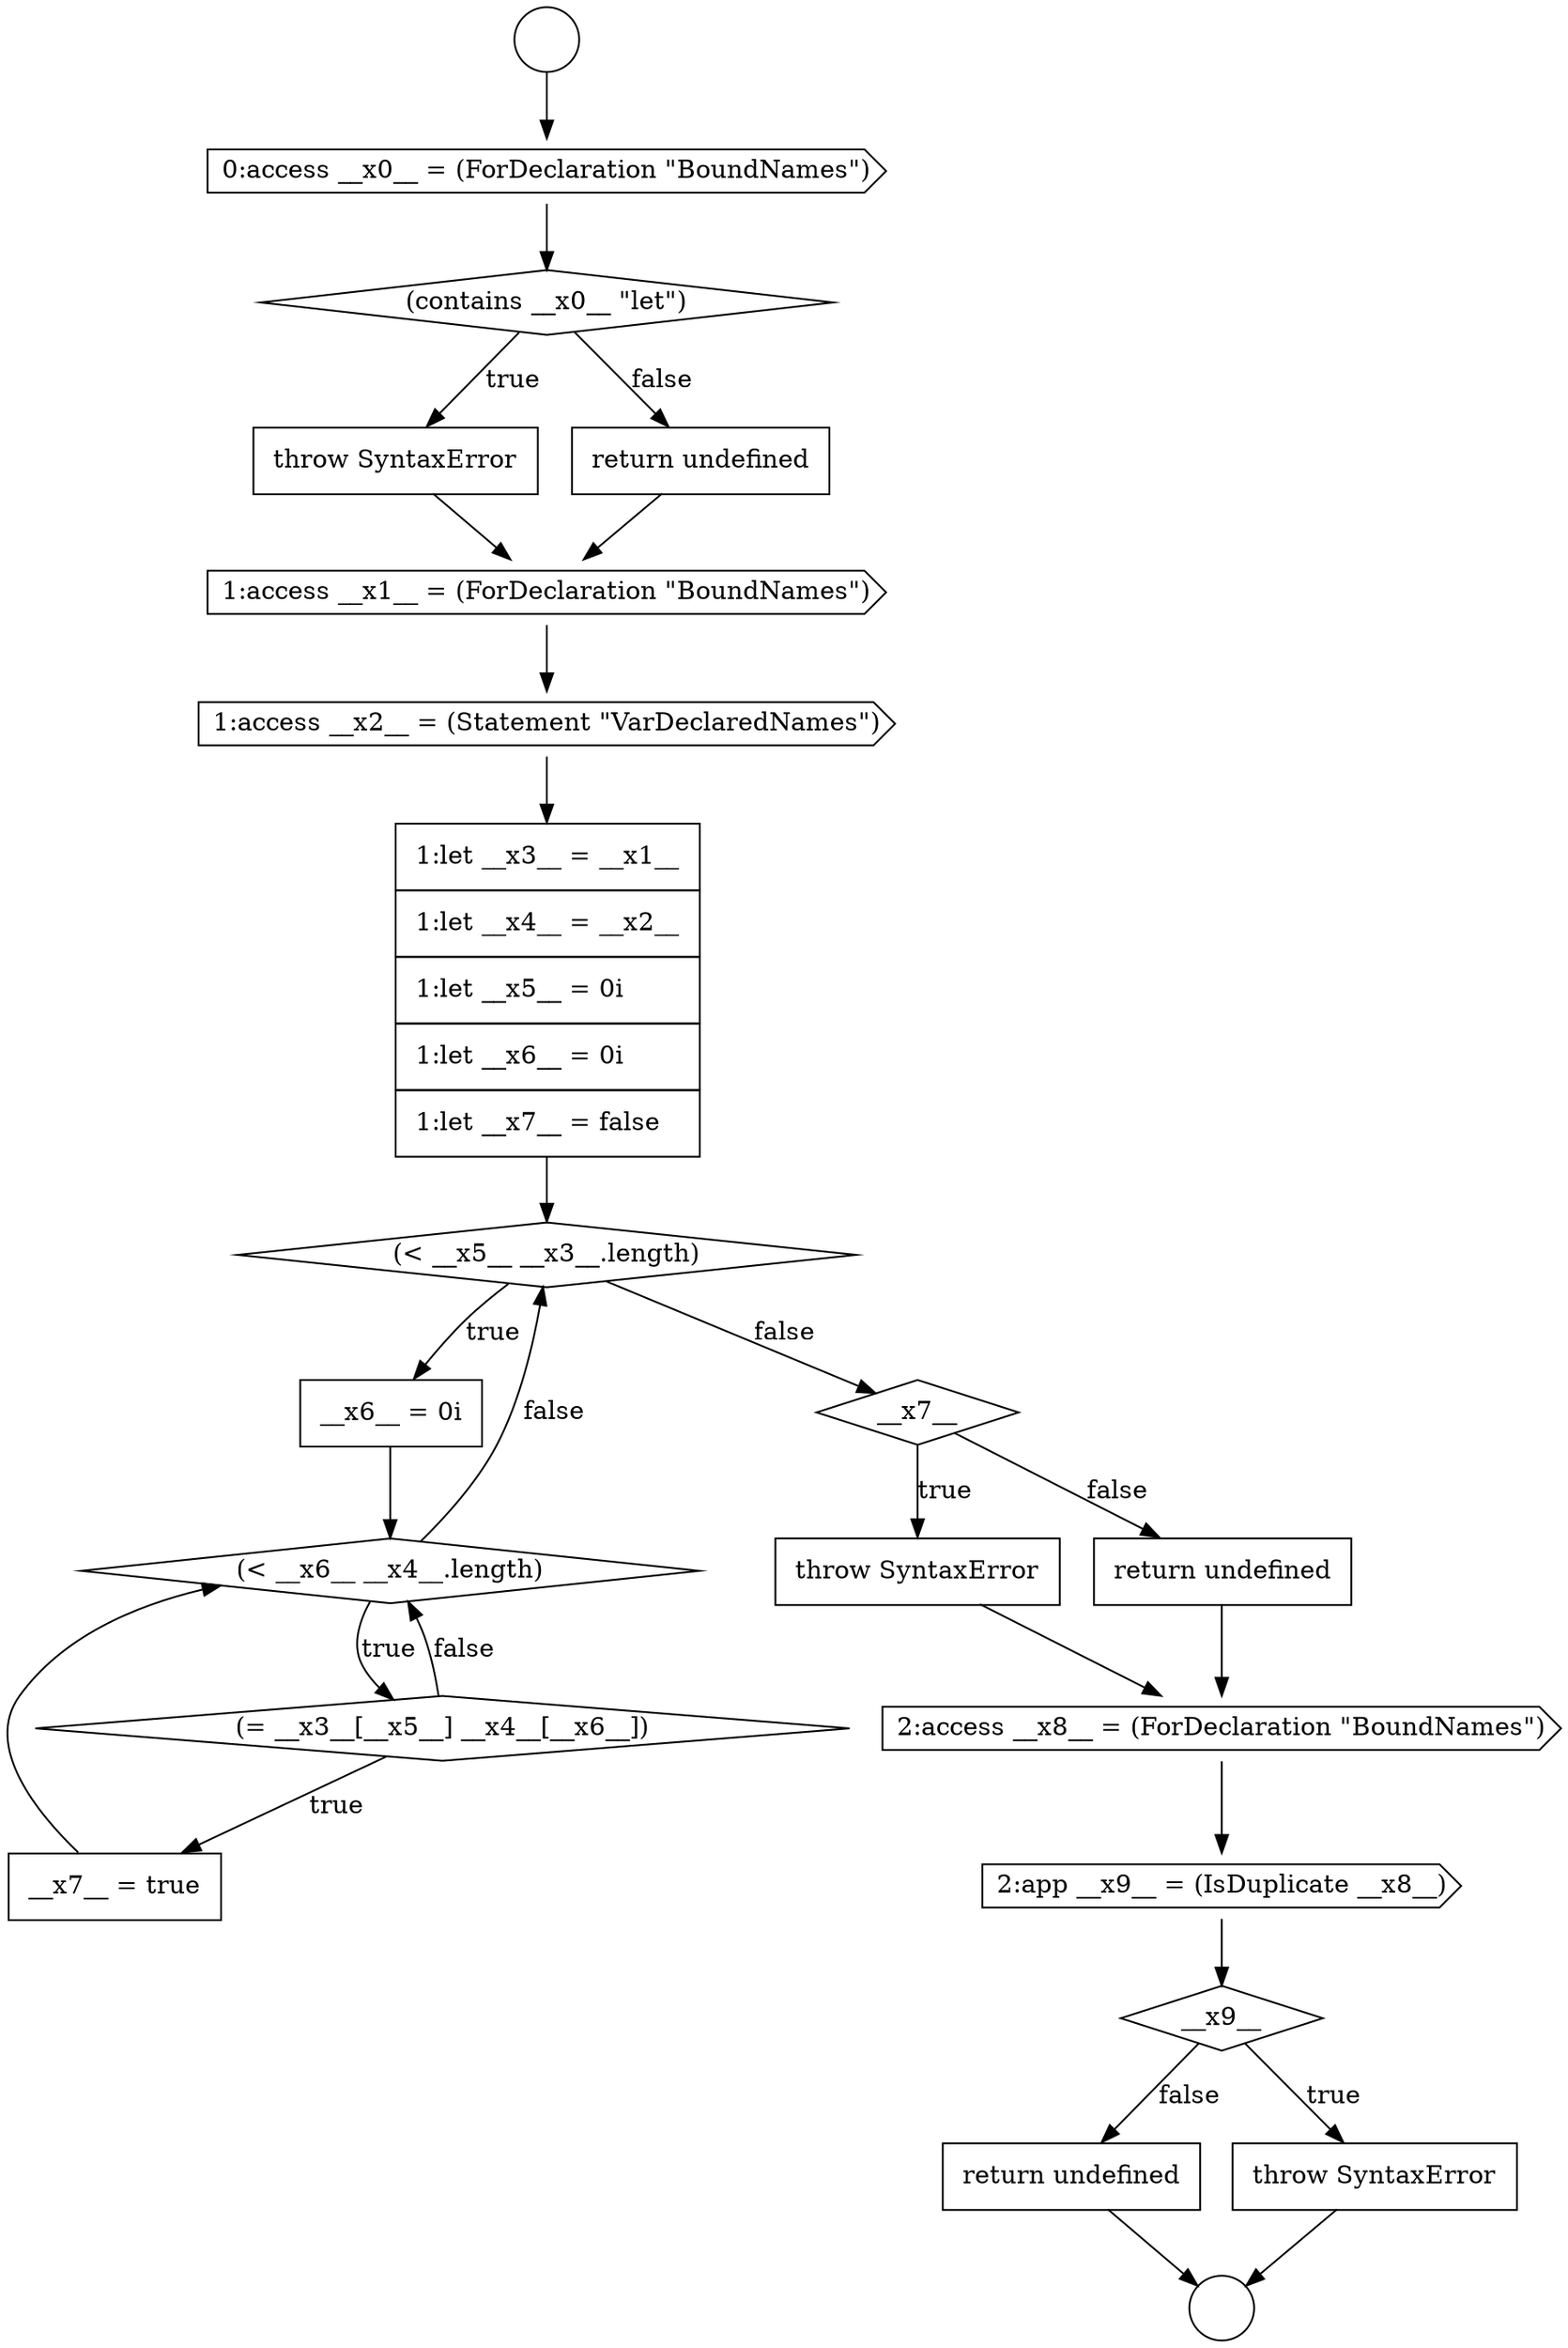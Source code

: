 digraph {
  node19990 [shape=none, margin=0, label=<<font color="black">
    <table border="0" cellborder="1" cellspacing="0" cellpadding="10">
      <tr><td align="left">1:let __x3__ = __x1__</td></tr>
      <tr><td align="left">1:let __x4__ = __x2__</td></tr>
      <tr><td align="left">1:let __x5__ = 0i</td></tr>
      <tr><td align="left">1:let __x6__ = 0i</td></tr>
      <tr><td align="left">1:let __x7__ = false</td></tr>
    </table>
  </font>> color="black" fillcolor="white" style=filled]
  node19994 [shape=diamond, label=<<font color="black">(= __x3__[__x5__] __x4__[__x6__])</font>> color="black" fillcolor="white" style=filled]
  node19986 [shape=none, margin=0, label=<<font color="black">
    <table border="0" cellborder="1" cellspacing="0" cellpadding="10">
      <tr><td align="left">throw SyntaxError</td></tr>
    </table>
  </font>> color="black" fillcolor="white" style=filled]
  node19995 [shape=none, margin=0, label=<<font color="black">
    <table border="0" cellborder="1" cellspacing="0" cellpadding="10">
      <tr><td align="left">__x7__ = true</td></tr>
    </table>
  </font>> color="black" fillcolor="white" style=filled]
  node20003 [shape=none, margin=0, label=<<font color="black">
    <table border="0" cellborder="1" cellspacing="0" cellpadding="10">
      <tr><td align="left">return undefined</td></tr>
    </table>
  </font>> color="black" fillcolor="white" style=filled]
  node19998 [shape=none, margin=0, label=<<font color="black">
    <table border="0" cellborder="1" cellspacing="0" cellpadding="10">
      <tr><td align="left">return undefined</td></tr>
    </table>
  </font>> color="black" fillcolor="white" style=filled]
  node19987 [shape=none, margin=0, label=<<font color="black">
    <table border="0" cellborder="1" cellspacing="0" cellpadding="10">
      <tr><td align="left">return undefined</td></tr>
    </table>
  </font>> color="black" fillcolor="white" style=filled]
  node19991 [shape=diamond, label=<<font color="black">(&lt; __x5__ __x3__.length)</font>> color="black" fillcolor="white" style=filled]
  node19992 [shape=none, margin=0, label=<<font color="black">
    <table border="0" cellborder="1" cellspacing="0" cellpadding="10">
      <tr><td align="left">__x6__ = 0i</td></tr>
    </table>
  </font>> color="black" fillcolor="white" style=filled]
  node19996 [shape=diamond, label=<<font color="black">__x7__</font>> color="black" fillcolor="white" style=filled]
  node20001 [shape=diamond, label=<<font color="black">__x9__</font>> color="black" fillcolor="white" style=filled]
  node20000 [shape=cds, label=<<font color="black">2:app __x9__ = (IsDuplicate __x8__)</font>> color="black" fillcolor="white" style=filled]
  node19993 [shape=diamond, label=<<font color="black">(&lt; __x6__ __x4__.length)</font>> color="black" fillcolor="white" style=filled]
  node19989 [shape=cds, label=<<font color="black">1:access __x2__ = (Statement &quot;VarDeclaredNames&quot;)</font>> color="black" fillcolor="white" style=filled]
  node19985 [shape=diamond, label=<<font color="black">(contains __x0__ &quot;let&quot;)</font>> color="black" fillcolor="white" style=filled]
  node20002 [shape=none, margin=0, label=<<font color="black">
    <table border="0" cellborder="1" cellspacing="0" cellpadding="10">
      <tr><td align="left">throw SyntaxError</td></tr>
    </table>
  </font>> color="black" fillcolor="white" style=filled]
  node19984 [shape=cds, label=<<font color="black">0:access __x0__ = (ForDeclaration &quot;BoundNames&quot;)</font>> color="black" fillcolor="white" style=filled]
  node19997 [shape=none, margin=0, label=<<font color="black">
    <table border="0" cellborder="1" cellspacing="0" cellpadding="10">
      <tr><td align="left">throw SyntaxError</td></tr>
    </table>
  </font>> color="black" fillcolor="white" style=filled]
  node19983 [shape=circle label=" " color="black" fillcolor="white" style=filled]
  node19988 [shape=cds, label=<<font color="black">1:access __x1__ = (ForDeclaration &quot;BoundNames&quot;)</font>> color="black" fillcolor="white" style=filled]
  node19982 [shape=circle label=" " color="black" fillcolor="white" style=filled]
  node19999 [shape=cds, label=<<font color="black">2:access __x8__ = (ForDeclaration &quot;BoundNames&quot;)</font>> color="black" fillcolor="white" style=filled]
  node19985 -> node19986 [label=<<font color="black">true</font>> color="black"]
  node19985 -> node19987 [label=<<font color="black">false</font>> color="black"]
  node19986 -> node19988 [ color="black"]
  node19989 -> node19990 [ color="black"]
  node20002 -> node19983 [ color="black"]
  node19994 -> node19995 [label=<<font color="black">true</font>> color="black"]
  node19994 -> node19993 [label=<<font color="black">false</font>> color="black"]
  node20003 -> node19983 [ color="black"]
  node19993 -> node19994 [label=<<font color="black">true</font>> color="black"]
  node19993 -> node19991 [label=<<font color="black">false</font>> color="black"]
  node19996 -> node19997 [label=<<font color="black">true</font>> color="black"]
  node19996 -> node19998 [label=<<font color="black">false</font>> color="black"]
  node19988 -> node19989 [ color="black"]
  node19982 -> node19984 [ color="black"]
  node19995 -> node19993 [ color="black"]
  node19998 -> node19999 [ color="black"]
  node19992 -> node19993 [ color="black"]
  node19990 -> node19991 [ color="black"]
  node19999 -> node20000 [ color="black"]
  node19991 -> node19992 [label=<<font color="black">true</font>> color="black"]
  node19991 -> node19996 [label=<<font color="black">false</font>> color="black"]
  node20001 -> node20002 [label=<<font color="black">true</font>> color="black"]
  node20001 -> node20003 [label=<<font color="black">false</font>> color="black"]
  node19987 -> node19988 [ color="black"]
  node19984 -> node19985 [ color="black"]
  node20000 -> node20001 [ color="black"]
  node19997 -> node19999 [ color="black"]
}
